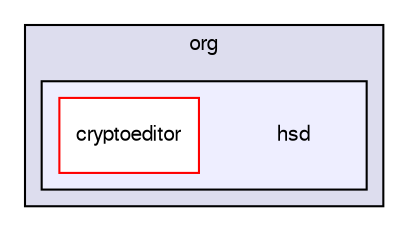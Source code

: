 digraph "src/main/java/org/hsd" {
  bgcolor=transparent;
  compound=true
  node [ fontsize="10", fontname="FreeSans"];
  edge [ labelfontsize="10", labelfontname="FreeSans"];
  subgraph clusterdir_540a1fddfcb13bbf0544e3e34bc1d950 {
    graph [ bgcolor="#ddddee", pencolor="black", label="org" fontname="FreeSans", fontsize="10", URL="dir_540a1fddfcb13bbf0544e3e34bc1d950.html"]
  subgraph clusterdir_6bec1566bf614276f9e07f6b50ee4a04 {
    graph [ bgcolor="#eeeeff", pencolor="black", label="" URL="dir_6bec1566bf614276f9e07f6b50ee4a04.html"];
    dir_6bec1566bf614276f9e07f6b50ee4a04 [shape=plaintext label="hsd"];
    dir_54960fc56f01806986d042fbc70fce4f [shape=box label="cryptoeditor" color="red" fillcolor="white" style="filled" URL="dir_54960fc56f01806986d042fbc70fce4f.html"];
  }
  }
}
